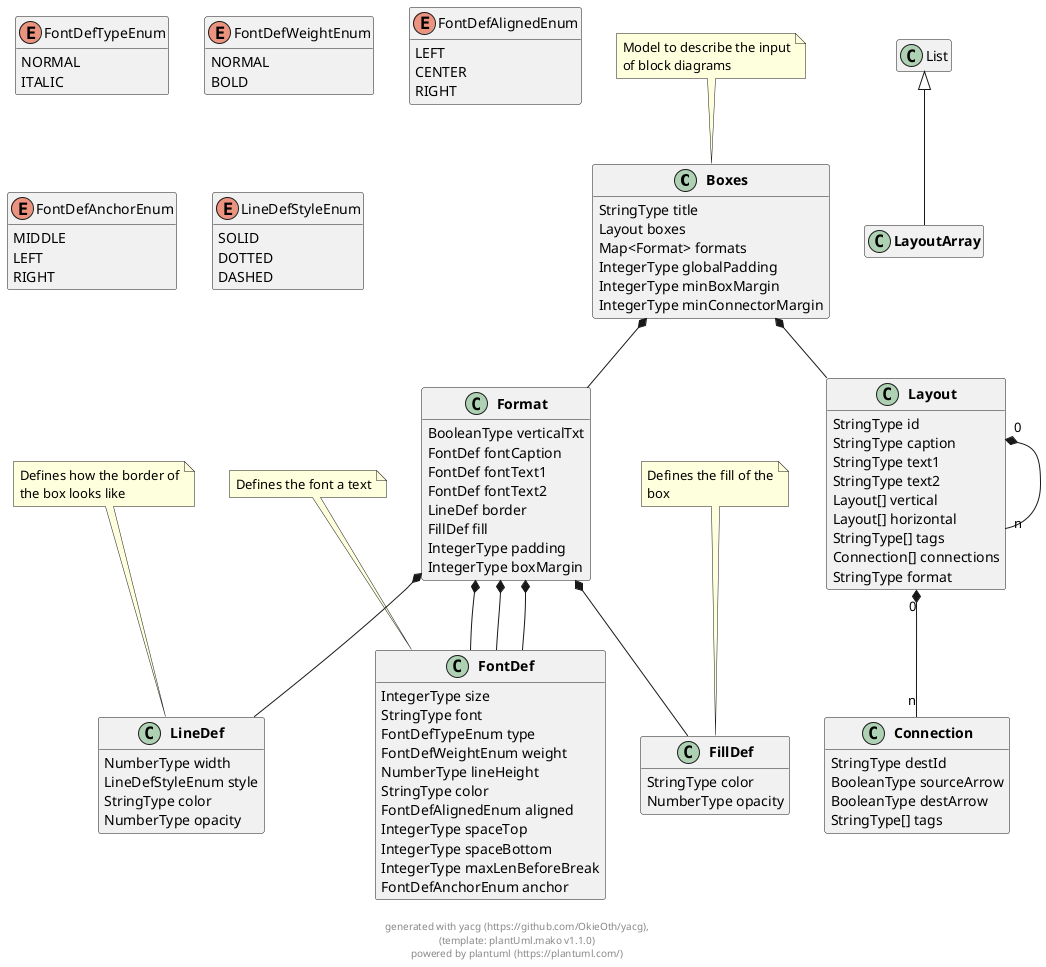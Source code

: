 
@startuml
hide empty methods
hide empty fields


class "**Boxes**" as Boxes {
        StringType title
        Layout boxes
        Map<Format> formats
        IntegerType globalPadding
        IntegerType minBoxMargin
        IntegerType minConnectorMargin
}
note top: Model to describe the input\nof block diagrams

 

class "**Layout**" as Layout {
        StringType id
        StringType caption
        StringType text1
        StringType text2
        Layout[] vertical
        Layout[] horizontal
        StringType[] tags
        Connection[] connections
        StringType format
}

 


class "**Format**" as Format {
        BooleanType verticalTxt
        FontDef fontCaption
        FontDef fontText1
        FontDef fontText2
        LineDef border
        FillDef fill
        IntegerType padding
        IntegerType boxMargin
}

 

class "**LayoutArray**" as LayoutArray extends List {
}

class "**Connection**" as Connection {
        StringType destId
        BooleanType sourceArrow
        BooleanType destArrow
        StringType[] tags
}

 

class "**FontDef**" as FontDef {
        IntegerType size
        StringType font
        FontDefTypeEnum type
        FontDefWeightEnum weight
        NumberType lineHeight
        StringType color
        FontDefAlignedEnum aligned
        IntegerType spaceTop
        IntegerType spaceBottom
        IntegerType maxLenBeforeBreak
        FontDefAnchorEnum anchor
}
note top: Defines the font a text

 

enum "FontDefTypeEnum" as FontDefTypeEnum {
    NORMAL
    ITALIC
}

enum "FontDefWeightEnum" as FontDefWeightEnum {
    NORMAL
    BOLD
}

enum "FontDefAlignedEnum" as FontDefAlignedEnum {
    LEFT
    CENTER
    RIGHT
}

enum "FontDefAnchorEnum" as FontDefAnchorEnum {
    MIDDLE
    LEFT
    RIGHT
}

class "**LineDef**" as LineDef {
        NumberType width
        LineDefStyleEnum style
        StringType color
        NumberType opacity
}
note top: Defines how the border of\nthe box looks like

 

enum "LineDefStyleEnum" as LineDefStyleEnum {
    SOLID
    DOTTED
    DASHED
}

class "**FillDef**" as FillDef {
        StringType color
        NumberType opacity
}
note top: Defines the fill of the\nbox

 


    

Boxes  *--  Layout

Boxes  *--  Format




    




Layout "0" *-- "n" Layout



Layout "0" *-- "n" Connection


    
    

Format  *--  FontDef

Format  *--  FontDef

Format  *--  FontDef

Format  *--  LineDef

Format  *--  FillDef



    
    




    











    
    
    
    
    




    
    



footer \ngenerated with yacg (https://github.com/OkieOth/yacg),\n(template: plantUml.mako v1.1.0)\npowered by plantuml (https://plantuml.com/)
@enduml
